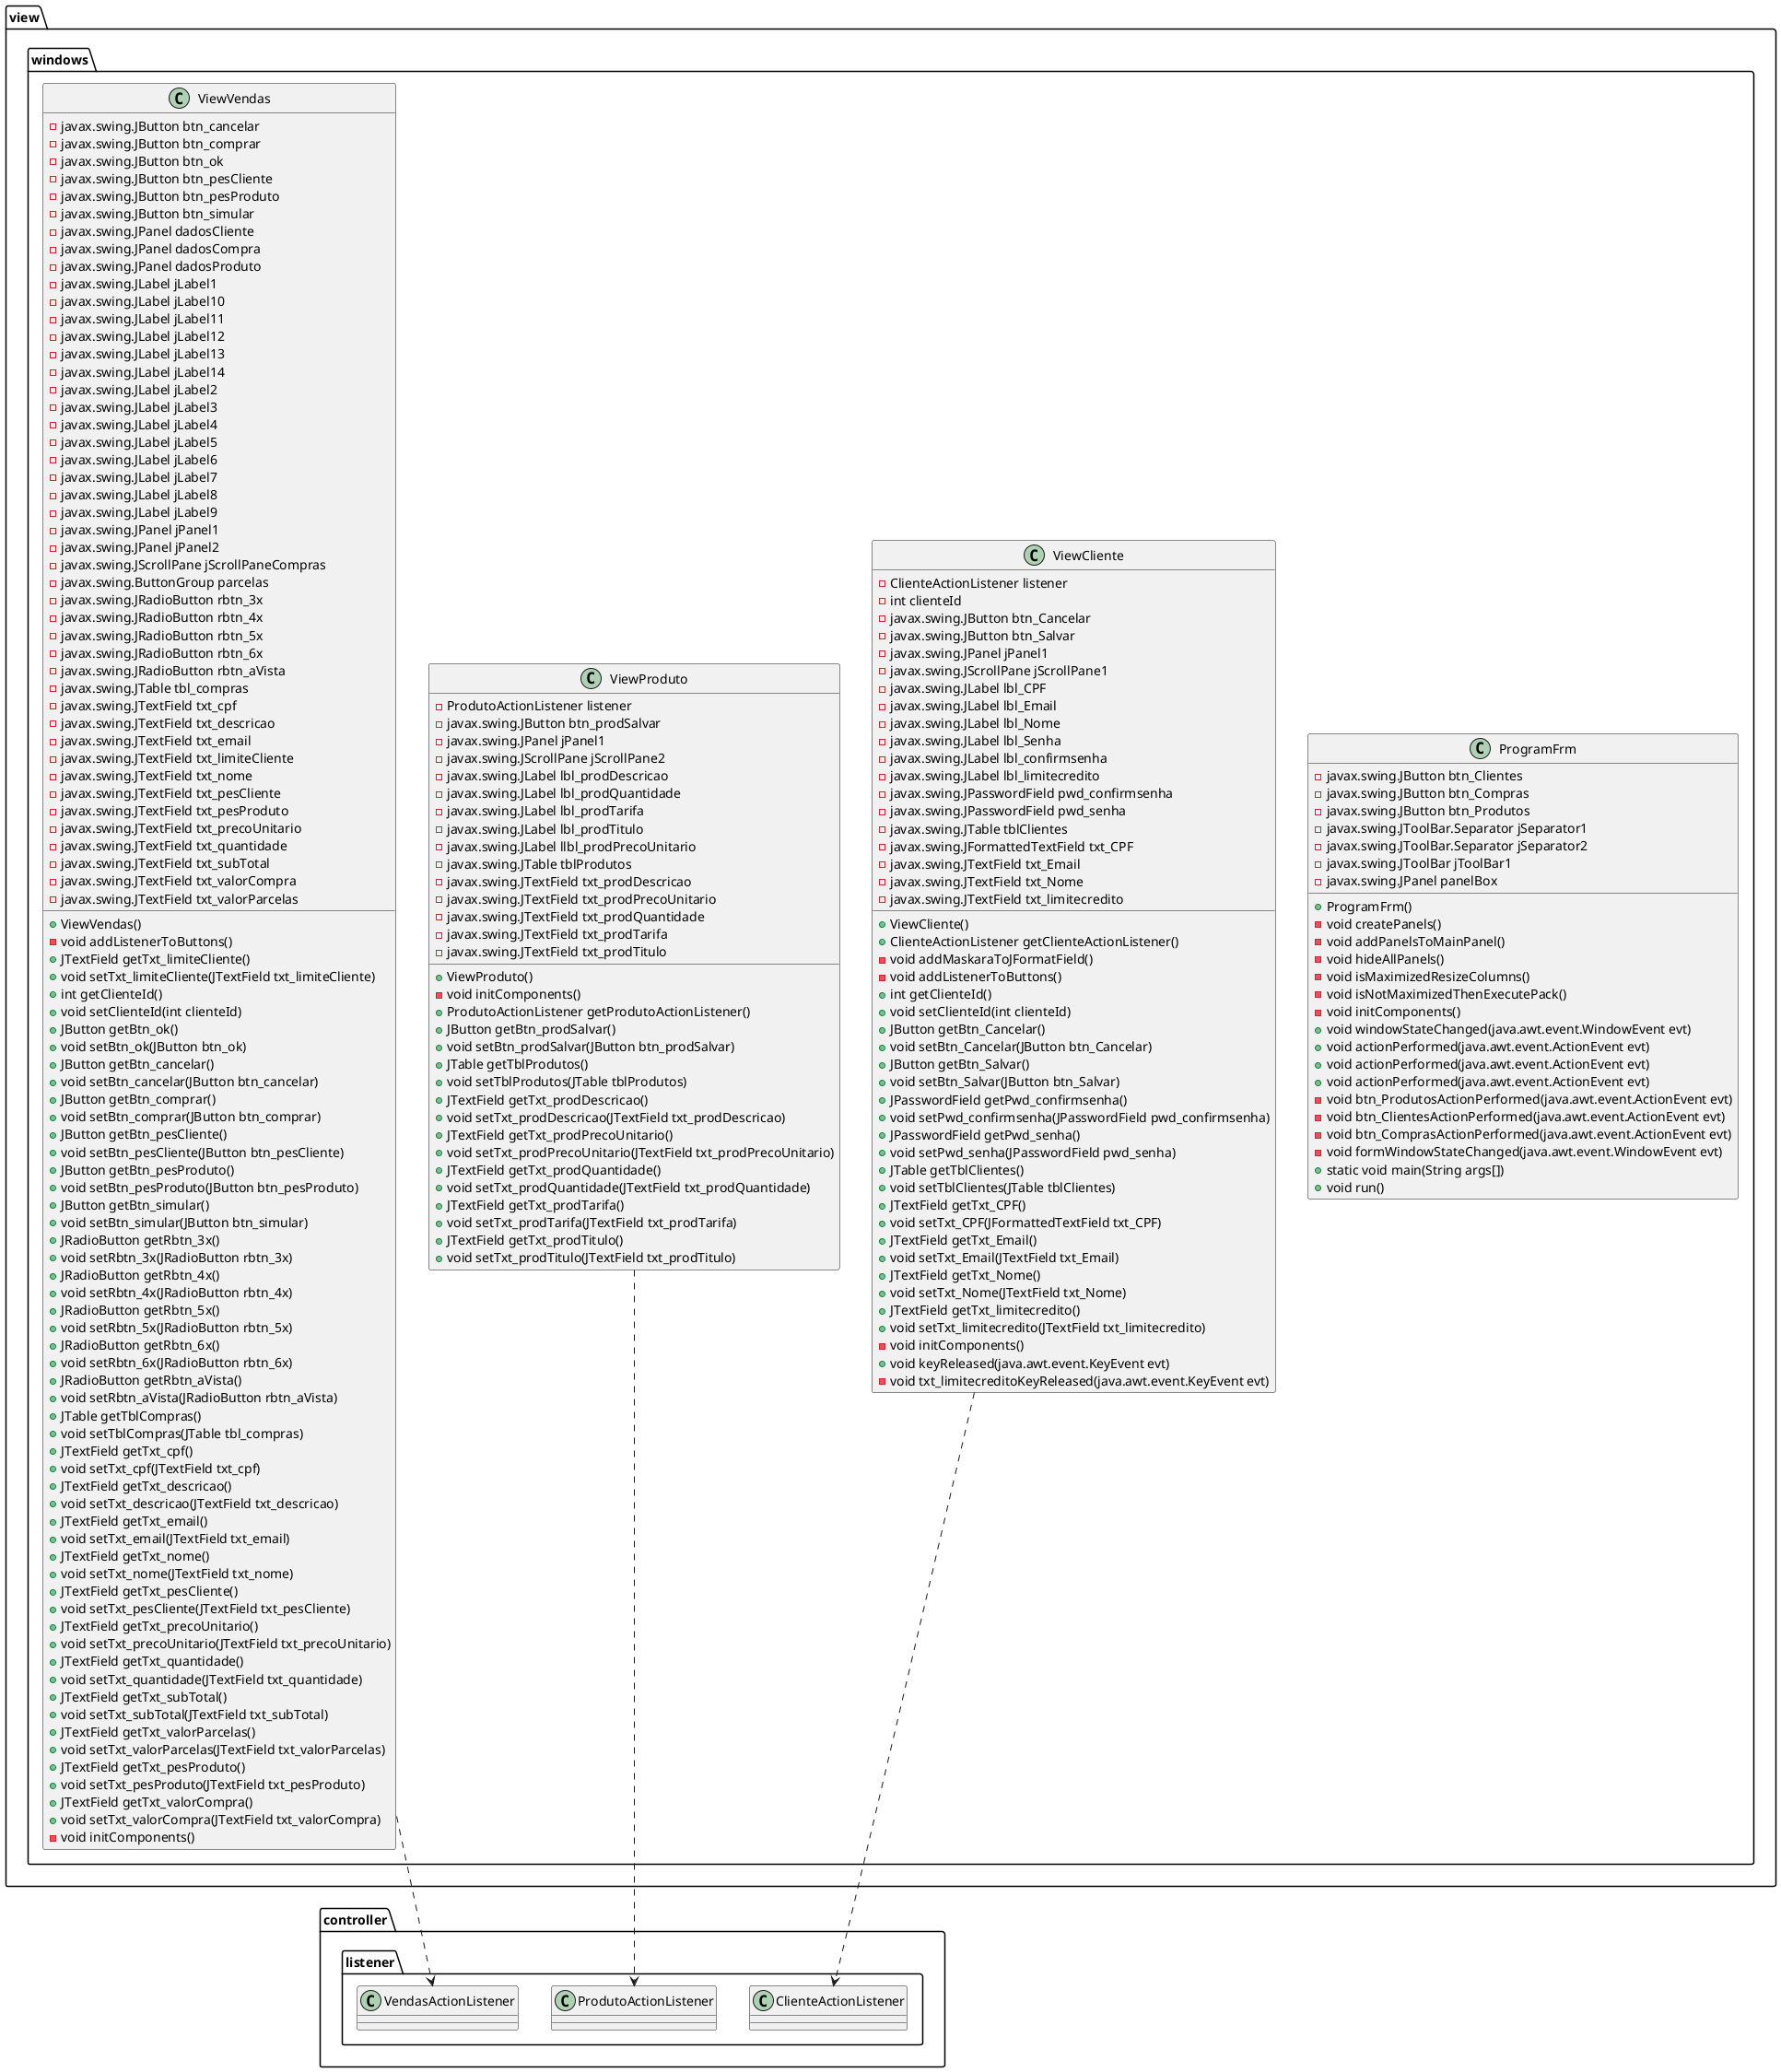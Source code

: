 @startuml
class controller.listener.ClienteActionListener
class controller.listener.ProdutoActionListener
class controller.listener.VendasActionListener
class view.windows.ProgramFrm{
    + ProgramFrm()
    - void createPanels()
    - void addPanelsToMainPanel()
    - void hideAllPanels()
    - void isMaximizedResizeColumns()
    - void isNotMaximizedThenExecutePack()
    - void initComponents()
    + void windowStateChanged(java.awt.event.WindowEvent evt)
    + void actionPerformed(java.awt.event.ActionEvent evt)
    + void actionPerformed(java.awt.event.ActionEvent evt)
    + void actionPerformed(java.awt.event.ActionEvent evt)
    - void btn_ProdutosActionPerformed(java.awt.event.ActionEvent evt)
    - void btn_ClientesActionPerformed(java.awt.event.ActionEvent evt)
    - void btn_ComprasActionPerformed(java.awt.event.ActionEvent evt)
    - void formWindowStateChanged(java.awt.event.WindowEvent evt)
    + static void main(String args[])
    + void run()
    - javax.swing.JButton btn_Clientes
    - javax.swing.JButton btn_Compras
    - javax.swing.JButton btn_Produtos
    - javax.swing.JToolBar.Separator jSeparator1
    - javax.swing.JToolBar.Separator jSeparator2
    - javax.swing.JToolBar jToolBar1
    - javax.swing.JPanel panelBox
}
class view.windows.ViewCliente{
    - ClienteActionListener listener
    - int clienteId
    + ViewCliente()
    + ClienteActionListener getClienteActionListener()
    - void addMaskaraToJFormatField()
    - void addListenerToButtons()
    + int getClienteId()
    + void setClienteId(int clienteId)
    + JButton getBtn_Cancelar()
    + void setBtn_Cancelar(JButton btn_Cancelar)
    + JButton getBtn_Salvar()
    + void setBtn_Salvar(JButton btn_Salvar)
    + JPasswordField getPwd_confirmsenha()
    + void setPwd_confirmsenha(JPasswordField pwd_confirmsenha)
    + JPasswordField getPwd_senha()
    + void setPwd_senha(JPasswordField pwd_senha)
    + JTable getTblClientes()
    + void setTblClientes(JTable tblClientes)
    + JTextField getTxt_CPF()
    + void setTxt_CPF(JFormattedTextField txt_CPF)
    + JTextField getTxt_Email()
    + void setTxt_Email(JTextField txt_Email)
    + JTextField getTxt_Nome()
    + void setTxt_Nome(JTextField txt_Nome)
    + JTextField getTxt_limitecredito()
    + void setTxt_limitecredito(JTextField txt_limitecredito)
    - void initComponents()
    + void keyReleased(java.awt.event.KeyEvent evt)
    - void txt_limitecreditoKeyReleased(java.awt.event.KeyEvent evt)
    - javax.swing.JButton btn_Cancelar
    - javax.swing.JButton btn_Salvar
    - javax.swing.JPanel jPanel1
    - javax.swing.JScrollPane jScrollPane1
    - javax.swing.JLabel lbl_CPF
    - javax.swing.JLabel lbl_Email
    - javax.swing.JLabel lbl_Nome
    - javax.swing.JLabel lbl_Senha
    - javax.swing.JLabel lbl_confirmsenha
    - javax.swing.JLabel lbl_limitecredito
    - javax.swing.JPasswordField pwd_confirmsenha
    - javax.swing.JPasswordField pwd_senha
    - javax.swing.JTable tblClientes
    - javax.swing.JFormattedTextField txt_CPF
    - javax.swing.JTextField txt_Email
    - javax.swing.JTextField txt_Nome
    - javax.swing.JTextField txt_limitecredito
}
class view.windows.ViewProduto{
    - ProdutoActionListener listener
    + ViewProduto()
    - void initComponents()
    + ProdutoActionListener getProdutoActionListener()
    + JButton getBtn_prodSalvar()
    + void setBtn_prodSalvar(JButton btn_prodSalvar)
    + JTable getTblProdutos()
    + void setTblProdutos(JTable tblProdutos)
    + JTextField getTxt_prodDescricao()
    + void setTxt_prodDescricao(JTextField txt_prodDescricao)
    + JTextField getTxt_prodPrecoUnitario()
    + void setTxt_prodPrecoUnitario(JTextField txt_prodPrecoUnitario)
    + JTextField getTxt_prodQuantidade()
    + void setTxt_prodQuantidade(JTextField txt_prodQuantidade)
    + JTextField getTxt_prodTarifa()
    + void setTxt_prodTarifa(JTextField txt_prodTarifa)
    + JTextField getTxt_prodTitulo()
    + void setTxt_prodTitulo(JTextField txt_prodTitulo)
    - javax.swing.JButton btn_prodSalvar
    - javax.swing.JPanel jPanel1
    - javax.swing.JScrollPane jScrollPane2
    - javax.swing.JLabel lbl_prodDescricao
    - javax.swing.JLabel lbl_prodQuantidade
    - javax.swing.JLabel lbl_prodTarifa
    - javax.swing.JLabel lbl_prodTitulo
    - javax.swing.JLabel llbl_prodPrecoUnitario
    - javax.swing.JTable tblProdutos
    - javax.swing.JTextField txt_prodDescricao
    - javax.swing.JTextField txt_prodPrecoUnitario
    - javax.swing.JTextField txt_prodQuantidade
    - javax.swing.JTextField txt_prodTarifa
    - javax.swing.JTextField txt_prodTitulo
}
class view.windows.ViewVendas{
    + ViewVendas()
    - void addListenerToButtons()
    + JTextField getTxt_limiteCliente()
    + void setTxt_limiteCliente(JTextField txt_limiteCliente)
    + int getClienteId()
    + void setClienteId(int clienteId)
    + JButton getBtn_ok()
    + void setBtn_ok(JButton btn_ok)
    + JButton getBtn_cancelar()
    + void setBtn_cancelar(JButton btn_cancelar)
    + JButton getBtn_comprar()
    + void setBtn_comprar(JButton btn_comprar)
    + JButton getBtn_pesCliente()
    + void setBtn_pesCliente(JButton btn_pesCliente)
    + JButton getBtn_pesProduto()
    + void setBtn_pesProduto(JButton btn_pesProduto)
    + JButton getBtn_simular()
    + void setBtn_simular(JButton btn_simular)
    + JRadioButton getRbtn_3x()
    + void setRbtn_3x(JRadioButton rbtn_3x)
    + JRadioButton getRbtn_4x()
    + void setRbtn_4x(JRadioButton rbtn_4x)
    + JRadioButton getRbtn_5x()
    + void setRbtn_5x(JRadioButton rbtn_5x)
    + JRadioButton getRbtn_6x()
    + void setRbtn_6x(JRadioButton rbtn_6x)
    + JRadioButton getRbtn_aVista()
    + void setRbtn_aVista(JRadioButton rbtn_aVista)
    + JTable getTblCompras()
    + void setTblCompras(JTable tbl_compras)
    + JTextField getTxt_cpf()
    + void setTxt_cpf(JTextField txt_cpf)
    + JTextField getTxt_descricao()
    + void setTxt_descricao(JTextField txt_descricao)
    + JTextField getTxt_email()
    + void setTxt_email(JTextField txt_email)
    + JTextField getTxt_nome()
    + void setTxt_nome(JTextField txt_nome)
    + JTextField getTxt_pesCliente()
    + void setTxt_pesCliente(JTextField txt_pesCliente)
    + JTextField getTxt_precoUnitario()
    + void setTxt_precoUnitario(JTextField txt_precoUnitario)
    + JTextField getTxt_quantidade()
    + void setTxt_quantidade(JTextField txt_quantidade)
    + JTextField getTxt_subTotal()
    + void setTxt_subTotal(JTextField txt_subTotal)
    + JTextField getTxt_valorParcelas()
    + void setTxt_valorParcelas(JTextField txt_valorParcelas)
    + JTextField getTxt_pesProduto()
    + void setTxt_pesProduto(JTextField txt_pesProduto)
    + JTextField getTxt_valorCompra()
    + void setTxt_valorCompra(JTextField txt_valorCompra)
    - void initComponents()
    - javax.swing.JButton btn_cancelar
    - javax.swing.JButton btn_comprar
    - javax.swing.JButton btn_ok
    - javax.swing.JButton btn_pesCliente
    - javax.swing.JButton btn_pesProduto
    - javax.swing.JButton btn_simular
    - javax.swing.JPanel dadosCliente
    - javax.swing.JPanel dadosCompra
    - javax.swing.JPanel dadosProduto
    - javax.swing.JLabel jLabel1
    - javax.swing.JLabel jLabel10
    - javax.swing.JLabel jLabel11
    - javax.swing.JLabel jLabel12
    - javax.swing.JLabel jLabel13
    - javax.swing.JLabel jLabel14
    - javax.swing.JLabel jLabel2
    - javax.swing.JLabel jLabel3
    - javax.swing.JLabel jLabel4
    - javax.swing.JLabel jLabel5
    - javax.swing.JLabel jLabel6
    - javax.swing.JLabel jLabel7
    - javax.swing.JLabel jLabel8
    - javax.swing.JLabel jLabel9
    - javax.swing.JPanel jPanel1
    - javax.swing.JPanel jPanel2
    - javax.swing.JScrollPane jScrollPaneCompras
    - javax.swing.ButtonGroup parcelas
    - javax.swing.JRadioButton rbtn_3x
    - javax.swing.JRadioButton rbtn_4x
    - javax.swing.JRadioButton rbtn_5x
    - javax.swing.JRadioButton rbtn_6x
    - javax.swing.JRadioButton rbtn_aVista
    - javax.swing.JTable tbl_compras
    - javax.swing.JTextField txt_cpf
    - javax.swing.JTextField txt_descricao
    - javax.swing.JTextField txt_email
    - javax.swing.JTextField txt_limiteCliente
    - javax.swing.JTextField txt_nome
    - javax.swing.JTextField txt_pesCliente
    - javax.swing.JTextField txt_pesProduto
    - javax.swing.JTextField txt_precoUnitario
    - javax.swing.JTextField txt_quantidade
    - javax.swing.JTextField txt_subTotal
    - javax.swing.JTextField txt_valorCompra
    - javax.swing.JTextField txt_valorParcelas
}
view.windows.ViewCliente ..> controller.listener.ClienteActionListener
view.windows.ViewProduto ..> controller.listener.ProdutoActionListener
view.windows.ViewVendas ..> controller.listener.VendasActionListener
@enduml